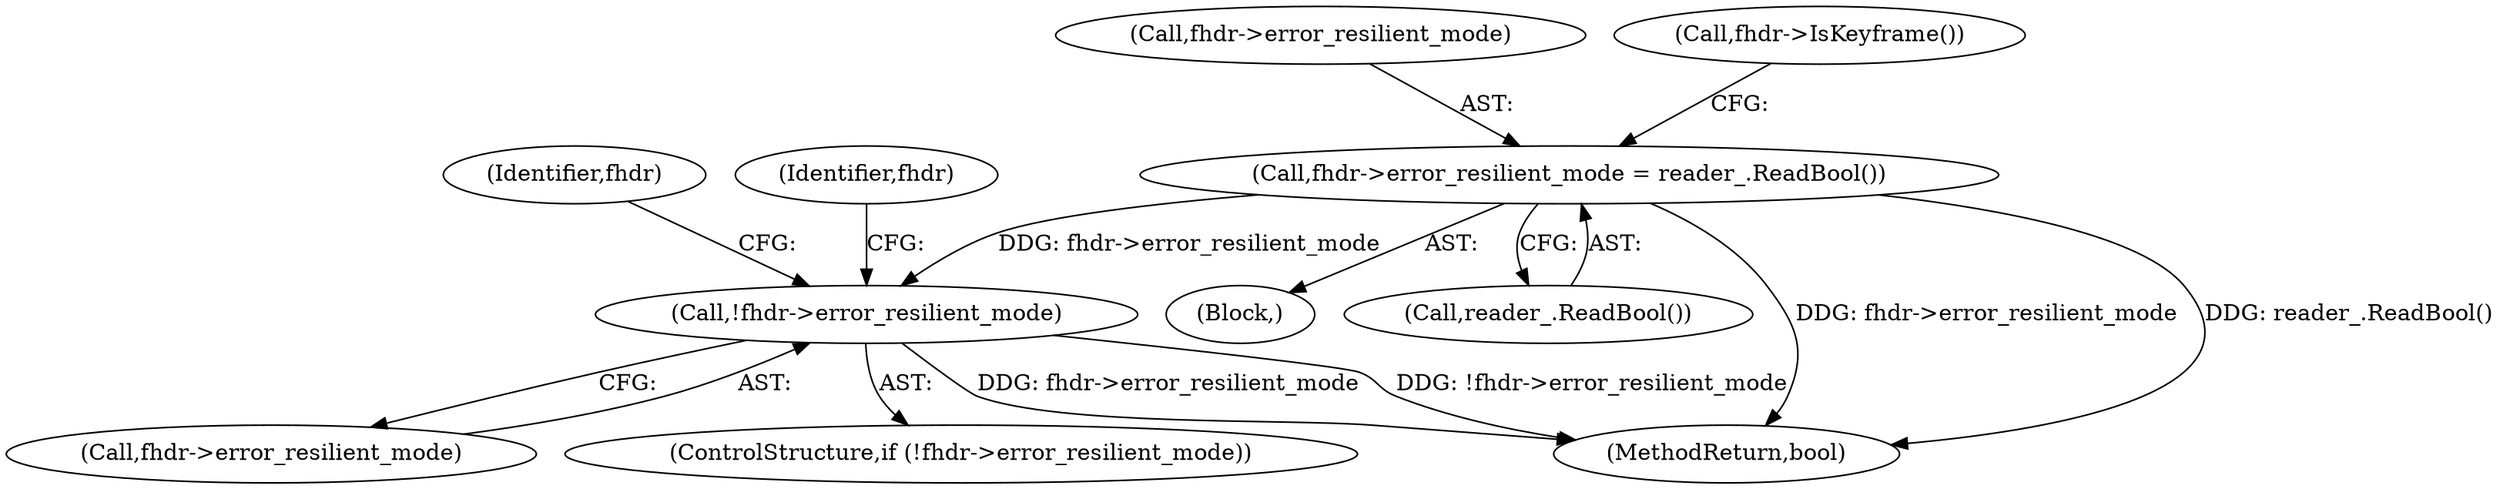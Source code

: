 digraph "0_Chrome_27c68f543e5eba779902447445dfb05ec3f5bf75_15@API" {
"1000181" [label="(Call,fhdr->error_resilient_mode = reader_.ReadBool())"];
"1000234" [label="(Call,!fhdr->error_resilient_mode)"];
"1000102" [label="(Block,)"];
"1000235" [label="(Call,fhdr->error_resilient_mode)"];
"1000240" [label="(Identifier,fhdr)"];
"1000185" [label="(Call,reader_.ReadBool())"];
"1000246" [label="(Identifier,fhdr)"];
"1000181" [label="(Call,fhdr->error_resilient_mode = reader_.ReadBool())"];
"1000182" [label="(Call,fhdr->error_resilient_mode)"];
"1000234" [label="(Call,!fhdr->error_resilient_mode)"];
"1000233" [label="(ControlStructure,if (!fhdr->error_resilient_mode))"];
"1000187" [label="(Call,fhdr->IsKeyframe())"];
"1000453" [label="(MethodReturn,bool)"];
"1000181" -> "1000102"  [label="AST: "];
"1000181" -> "1000185"  [label="CFG: "];
"1000182" -> "1000181"  [label="AST: "];
"1000185" -> "1000181"  [label="AST: "];
"1000187" -> "1000181"  [label="CFG: "];
"1000181" -> "1000453"  [label="DDG: fhdr->error_resilient_mode"];
"1000181" -> "1000453"  [label="DDG: reader_.ReadBool()"];
"1000181" -> "1000234"  [label="DDG: fhdr->error_resilient_mode"];
"1000234" -> "1000233"  [label="AST: "];
"1000234" -> "1000235"  [label="CFG: "];
"1000235" -> "1000234"  [label="AST: "];
"1000240" -> "1000234"  [label="CFG: "];
"1000246" -> "1000234"  [label="CFG: "];
"1000234" -> "1000453"  [label="DDG: fhdr->error_resilient_mode"];
"1000234" -> "1000453"  [label="DDG: !fhdr->error_resilient_mode"];
}
